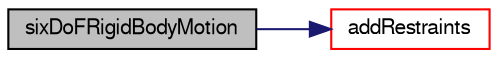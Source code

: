 digraph "sixDoFRigidBodyMotion"
{
  bgcolor="transparent";
  edge [fontname="FreeSans",fontsize="10",labelfontname="FreeSans",labelfontsize="10"];
  node [fontname="FreeSans",fontsize="10",shape=record];
  rankdir="LR";
  Node331 [label="sixDoFRigidBodyMotion",height=0.2,width=0.4,color="black", fillcolor="grey75", style="filled", fontcolor="black"];
  Node331 -> Node332 [color="midnightblue",fontsize="10",style="solid",fontname="FreeSans"];
  Node332 [label="addRestraints",height=0.2,width=0.4,color="red",URL="$a29530.html#aab527a28d55b5ef6f92763390ca4f50d",tooltip="Add restraints to the motion, public to allow external. "];
}
